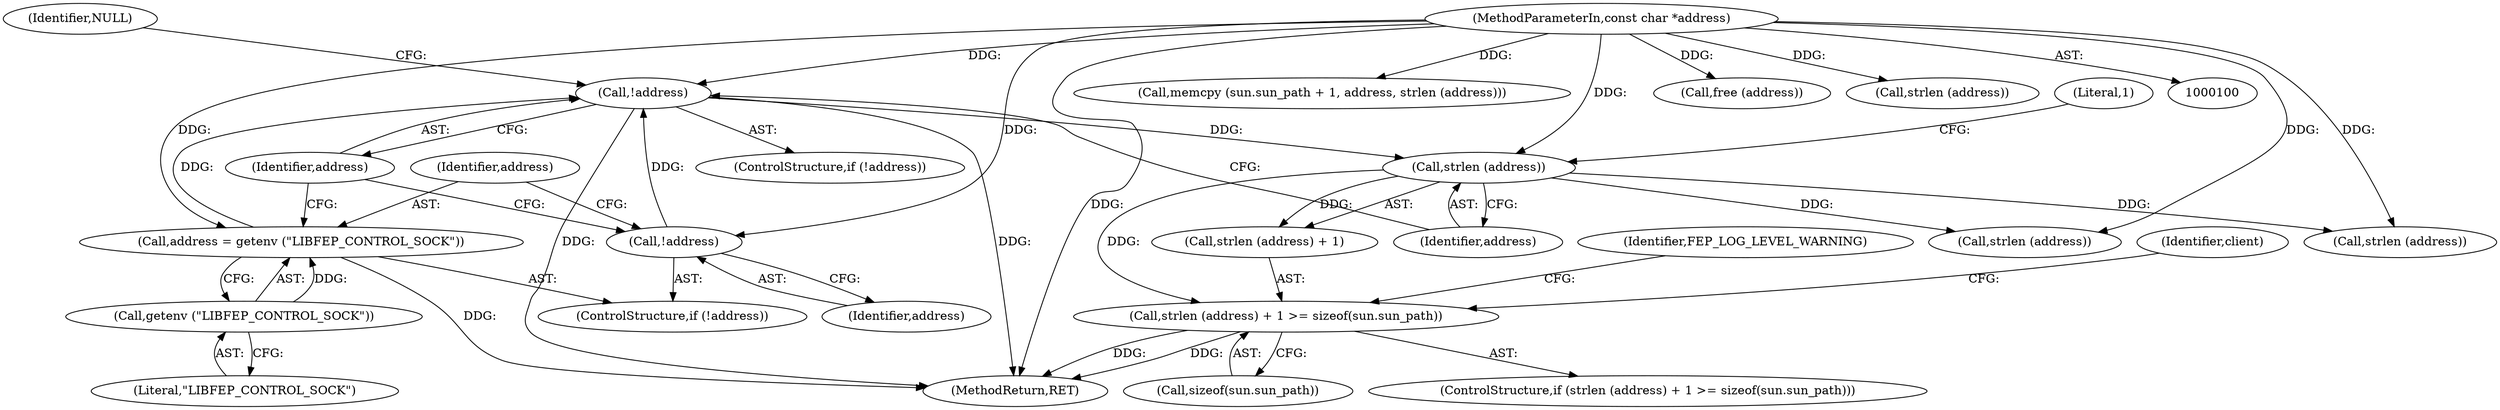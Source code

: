 digraph "0_libfep_293d9d3f_0@API" {
"1000120" [label="(Call,strlen (address) + 1 >= sizeof(sun.sun_path))"];
"1000122" [label="(Call,strlen (address))"];
"1000115" [label="(Call,!address)"];
"1000110" [label="(Call,address = getenv (\"LIBFEP_CONTROL_SOCK\"))"];
"1000112" [label="(Call,getenv (\"LIBFEP_CONTROL_SOCK\"))"];
"1000101" [label="(MethodParameterIn,const char *address)"];
"1000108" [label="(Call,!address)"];
"1000120" [label="(Call,strlen (address) + 1 >= sizeof(sun.sun_path))"];
"1000109" [label="(Identifier,address)"];
"1000124" [label="(Literal,1)"];
"1000176" [label="(Call,memcpy (sun.sun_path + 1, address, strlen (address)))"];
"1000121" [label="(Call,strlen (address) + 1)"];
"1000122" [label="(Call,strlen (address))"];
"1000101" [label="(MethodParameterIn,const char *address)"];
"1000118" [label="(Identifier,NULL)"];
"1000119" [label="(ControlStructure,if (strlen (address) + 1 >= sizeof(sun.sun_path)))"];
"1000112" [label="(Call,getenv (\"LIBFEP_CONTROL_SOCK\"))"];
"1000139" [label="(Call,free (address))"];
"1000125" [label="(Call,sizeof(sun.sun_path))"];
"1000114" [label="(ControlStructure,if (!address))"];
"1000107" [label="(ControlStructure,if (!address))"];
"1000115" [label="(Call,!address)"];
"1000131" [label="(Identifier,FEP_LOG_LEVEL_WARNING)"];
"1000187" [label="(Call,strlen (address))"];
"1000116" [label="(Identifier,address)"];
"1000183" [label="(Call,strlen (address))"];
"1000123" [label="(Identifier,address)"];
"1000133" [label="(Call,strlen (address))"];
"1000111" [label="(Identifier,address)"];
"1000113" [label="(Literal,\"LIBFEP_CONTROL_SOCK\")"];
"1000108" [label="(Call,!address)"];
"1000235" [label="(MethodReturn,RET)"];
"1000144" [label="(Identifier,client)"];
"1000110" [label="(Call,address = getenv (\"LIBFEP_CONTROL_SOCK\"))"];
"1000120" -> "1000119"  [label="AST: "];
"1000120" -> "1000125"  [label="CFG: "];
"1000121" -> "1000120"  [label="AST: "];
"1000125" -> "1000120"  [label="AST: "];
"1000131" -> "1000120"  [label="CFG: "];
"1000144" -> "1000120"  [label="CFG: "];
"1000120" -> "1000235"  [label="DDG: "];
"1000120" -> "1000235"  [label="DDG: "];
"1000122" -> "1000120"  [label="DDG: "];
"1000122" -> "1000121"  [label="AST: "];
"1000122" -> "1000123"  [label="CFG: "];
"1000123" -> "1000122"  [label="AST: "];
"1000124" -> "1000122"  [label="CFG: "];
"1000122" -> "1000121"  [label="DDG: "];
"1000115" -> "1000122"  [label="DDG: "];
"1000101" -> "1000122"  [label="DDG: "];
"1000122" -> "1000133"  [label="DDG: "];
"1000122" -> "1000183"  [label="DDG: "];
"1000115" -> "1000114"  [label="AST: "];
"1000115" -> "1000116"  [label="CFG: "];
"1000116" -> "1000115"  [label="AST: "];
"1000118" -> "1000115"  [label="CFG: "];
"1000123" -> "1000115"  [label="CFG: "];
"1000115" -> "1000235"  [label="DDG: "];
"1000115" -> "1000235"  [label="DDG: "];
"1000110" -> "1000115"  [label="DDG: "];
"1000108" -> "1000115"  [label="DDG: "];
"1000101" -> "1000115"  [label="DDG: "];
"1000110" -> "1000107"  [label="AST: "];
"1000110" -> "1000112"  [label="CFG: "];
"1000111" -> "1000110"  [label="AST: "];
"1000112" -> "1000110"  [label="AST: "];
"1000116" -> "1000110"  [label="CFG: "];
"1000110" -> "1000235"  [label="DDG: "];
"1000112" -> "1000110"  [label="DDG: "];
"1000101" -> "1000110"  [label="DDG: "];
"1000112" -> "1000113"  [label="CFG: "];
"1000113" -> "1000112"  [label="AST: "];
"1000101" -> "1000100"  [label="AST: "];
"1000101" -> "1000235"  [label="DDG: "];
"1000101" -> "1000108"  [label="DDG: "];
"1000101" -> "1000133"  [label="DDG: "];
"1000101" -> "1000139"  [label="DDG: "];
"1000101" -> "1000176"  [label="DDG: "];
"1000101" -> "1000183"  [label="DDG: "];
"1000101" -> "1000187"  [label="DDG: "];
"1000108" -> "1000107"  [label="AST: "];
"1000108" -> "1000109"  [label="CFG: "];
"1000109" -> "1000108"  [label="AST: "];
"1000111" -> "1000108"  [label="CFG: "];
"1000116" -> "1000108"  [label="CFG: "];
}
